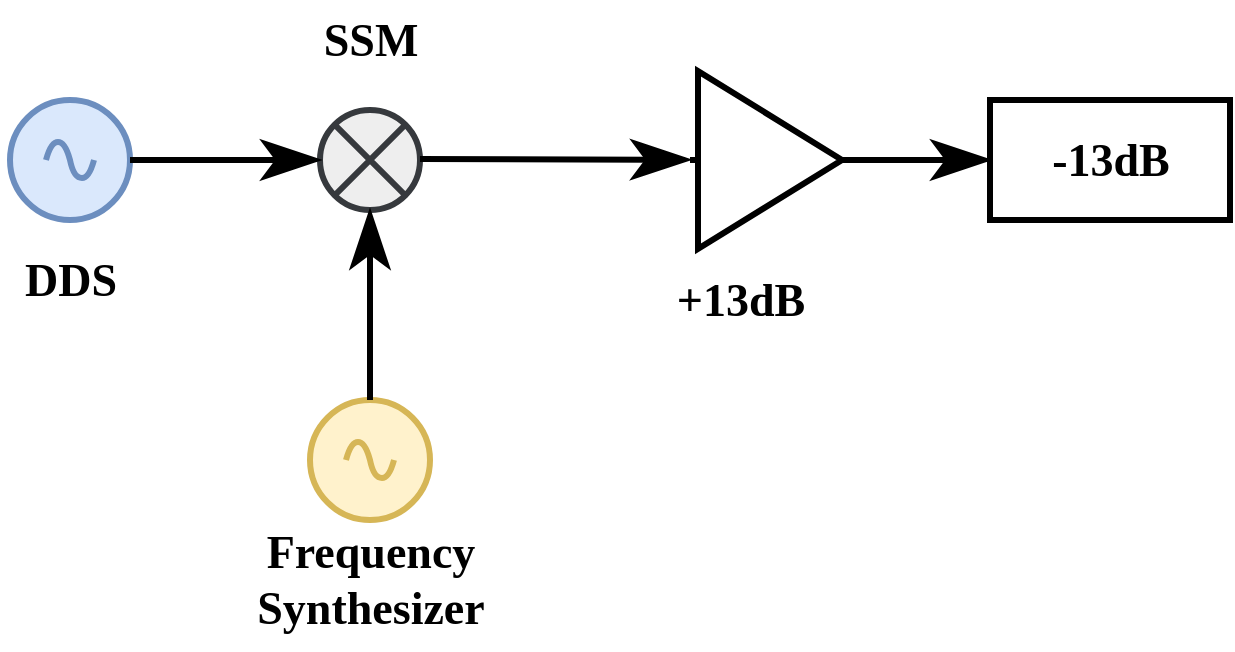 <mxfile version="26.0.6">
  <diagram name="Page-1" id="9knJ2pqbwed2AeUmOM5w">
    <mxGraphModel dx="1434" dy="780" grid="1" gridSize="10" guides="1" tooltips="1" connect="1" arrows="1" fold="1" page="1" pageScale="1" pageWidth="1100" pageHeight="850" math="0" shadow="0">
      <root>
        <mxCell id="0" />
        <mxCell id="1" parent="0" />
        <mxCell id="9TDLlQAlEUStk0JPaJda-1" value="" style="pointerEvents=1;verticalLabelPosition=bottom;shadow=0;dashed=0;align=center;html=1;verticalAlign=top;shape=mxgraph.electrical.signal_sources.source;aspect=fixed;points=[[0.5,0,0],[1,0.5,0],[0.5,1,0],[0,0.5,0]];elSignalType=ac;strokeWidth=3;fillColor=#dae8fc;strokeColor=#6c8ebf;" vertex="1" parent="1">
          <mxGeometry x="100" y="210" width="60" height="60" as="geometry" />
        </mxCell>
        <mxCell id="9TDLlQAlEUStk0JPaJda-2" value="" style="pointerEvents=1;verticalLabelPosition=bottom;shadow=0;dashed=0;align=center;html=1;verticalAlign=top;shape=mxgraph.electrical.signal_sources.source;aspect=fixed;points=[[0.5,0,0],[1,0.5,0],[0.5,1,0],[0,0.5,0]];elSignalType=ac;strokeWidth=3;fillColor=#fff2cc;strokeColor=#d6b656;" vertex="1" parent="1">
          <mxGeometry x="250" y="360" width="60" height="60" as="geometry" />
        </mxCell>
        <mxCell id="9TDLlQAlEUStk0JPaJda-3" value="" style="verticalLabelPosition=bottom;shadow=0;dashed=0;align=center;html=1;verticalAlign=top;shape=mxgraph.electrical.abstract.multiplier;strokeWidth=3;fillColor=#eeeeee;strokeColor=#36393d;" vertex="1" parent="1">
          <mxGeometry x="255" y="215" width="50" height="50" as="geometry" />
        </mxCell>
        <mxCell id="9TDLlQAlEUStk0JPaJda-4" value="" style="endArrow=classicThin;html=1;strokeWidth=3;endSize=20;rounded=0;exitX=1;exitY=0.5;exitDx=0;exitDy=0;exitPerimeter=0;entryX=0;entryY=0.5;entryDx=0;entryDy=0;entryPerimeter=0;" edge="1" parent="1" source="9TDLlQAlEUStk0JPaJda-1" target="9TDLlQAlEUStk0JPaJda-3">
          <mxGeometry width="100" relative="1" as="geometry">
            <mxPoint x="360" y="400" as="sourcePoint" />
            <mxPoint x="460" y="400" as="targetPoint" />
          </mxGeometry>
        </mxCell>
        <mxCell id="9TDLlQAlEUStk0JPaJda-5" value="" style="endArrow=classicThin;html=1;strokeWidth=3;endSize=20;rounded=0;exitX=0.5;exitY=0;exitDx=0;exitDy=0;exitPerimeter=0;entryX=0.5;entryY=1;entryDx=0;entryDy=0;entryPerimeter=0;" edge="1" parent="1" source="9TDLlQAlEUStk0JPaJda-2" target="9TDLlQAlEUStk0JPaJda-3">
          <mxGeometry width="100" relative="1" as="geometry">
            <mxPoint x="170" y="250" as="sourcePoint" />
            <mxPoint x="265" y="250" as="targetPoint" />
          </mxGeometry>
        </mxCell>
        <mxCell id="9TDLlQAlEUStk0JPaJda-6" value="" style="endArrow=classicThin;html=1;strokeWidth=3;endSize=20;rounded=0;" edge="1" parent="1" target="9TDLlQAlEUStk0JPaJda-7">
          <mxGeometry width="100" relative="1" as="geometry">
            <mxPoint x="305" y="239.5" as="sourcePoint" />
            <mxPoint x="405" y="239.5" as="targetPoint" />
          </mxGeometry>
        </mxCell>
        <mxCell id="9TDLlQAlEUStk0JPaJda-7" value="" style="verticalLabelPosition=bottom;shadow=0;dashed=0;align=center;html=1;verticalAlign=top;shape=mxgraph.electrical.abstract.amplifier;strokeWidth=3;" vertex="1" parent="1">
          <mxGeometry x="440" y="195.55" width="80" height="88.89" as="geometry" />
        </mxCell>
        <mxCell id="9TDLlQAlEUStk0JPaJda-8" value="+13dB" style="text;html=1;align=center;verticalAlign=middle;resizable=0;points=[];autosize=1;strokeColor=none;fillColor=none;strokeWidth=1;fontFamily=Congenial;fontSize=23;fontStyle=1" vertex="1" parent="1">
          <mxGeometry x="420" y="290" width="90" height="40" as="geometry" />
        </mxCell>
        <mxCell id="9TDLlQAlEUStk0JPaJda-11" value="" style="endArrow=classicThin;html=1;strokeWidth=3;endSize=20;rounded=0;exitX=1;exitY=0.5;exitDx=0;exitDy=0;exitPerimeter=0;entryX=0;entryY=0.5;entryDx=0;entryDy=0;entryPerimeter=0;" edge="1" parent="1" source="9TDLlQAlEUStk0JPaJda-7" target="9TDLlQAlEUStk0JPaJda-9">
          <mxGeometry width="100" relative="1" as="geometry">
            <mxPoint x="315" y="249.5" as="sourcePoint" />
            <mxPoint x="620" y="270" as="targetPoint" />
          </mxGeometry>
        </mxCell>
        <mxCell id="9TDLlQAlEUStk0JPaJda-14" value="" style="group" vertex="1" connectable="0" parent="1">
          <mxGeometry x="590" y="210" width="120" height="60" as="geometry" />
        </mxCell>
        <mxCell id="9TDLlQAlEUStk0JPaJda-9" value="" style="verticalLabelPosition=bottom;verticalAlign=top;html=1;shape=mxgraph.basic.rect;fillColor2=none;strokeWidth=3;size=20;indent=5;" vertex="1" parent="9TDLlQAlEUStk0JPaJda-14">
          <mxGeometry width="120" height="60" as="geometry" />
        </mxCell>
        <mxCell id="9TDLlQAlEUStk0JPaJda-10" value="-13dB" style="text;html=1;align=center;verticalAlign=middle;resizable=0;points=[];autosize=1;strokeColor=none;fillColor=none;strokeWidth=1;fontFamily=Congenial;fontSize=23;fontStyle=1" vertex="1" parent="9TDLlQAlEUStk0JPaJda-14">
          <mxGeometry x="20" y="10" width="80" height="40" as="geometry" />
        </mxCell>
        <mxCell id="9TDLlQAlEUStk0JPaJda-15" value="Frequency&lt;div&gt;Synthesizer&lt;/div&gt;" style="text;html=1;align=center;verticalAlign=middle;resizable=0;points=[];autosize=1;strokeColor=none;fillColor=none;strokeWidth=1;fontFamily=Congenial;fontSize=23;fontStyle=1" vertex="1" parent="1">
          <mxGeometry x="215" y="415" width="130" height="70" as="geometry" />
        </mxCell>
        <mxCell id="9TDLlQAlEUStk0JPaJda-16" value="&lt;div&gt;DDS&lt;/div&gt;" style="text;html=1;align=center;verticalAlign=middle;resizable=0;points=[];autosize=1;strokeColor=none;fillColor=none;strokeWidth=1;fontFamily=Congenial;fontSize=23;fontStyle=1" vertex="1" parent="1">
          <mxGeometry x="95" y="280" width="70" height="40" as="geometry" />
        </mxCell>
        <mxCell id="9TDLlQAlEUStk0JPaJda-17" value="&lt;div&gt;SSM&lt;/div&gt;" style="text;html=1;align=center;verticalAlign=middle;resizable=0;points=[];autosize=1;strokeColor=none;fillColor=none;strokeWidth=1;fontFamily=Congenial;fontSize=23;fontStyle=1" vertex="1" parent="1">
          <mxGeometry x="245" y="160" width="70" height="40" as="geometry" />
        </mxCell>
      </root>
    </mxGraphModel>
  </diagram>
</mxfile>
